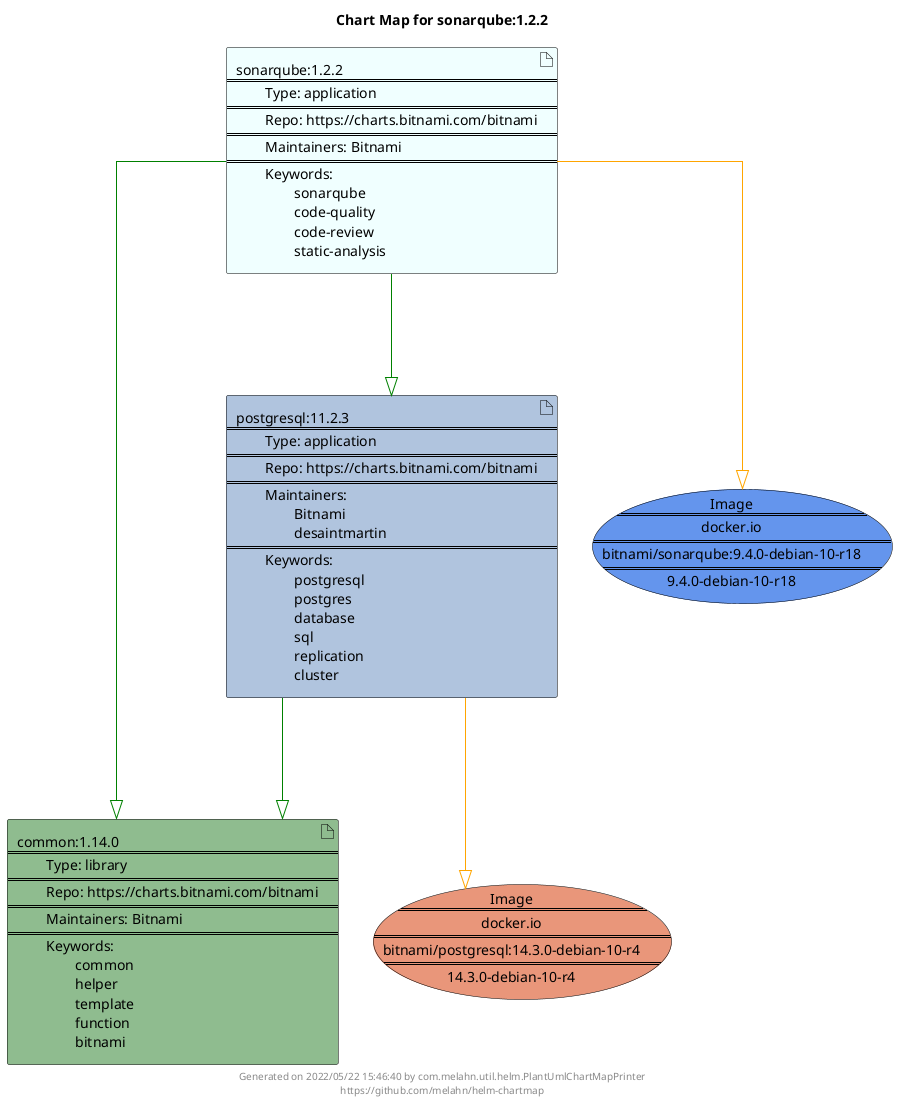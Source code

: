 @startuml
skinparam linetype ortho
skinparam backgroundColor white
skinparam usecaseBorderColor black
skinparam usecaseArrowColor LightSlateGray
skinparam artifactBorderColor black
skinparam artifactArrowColor LightSlateGray

title Chart Map for sonarqube:1.2.2

'There are 3 referenced Helm Charts
artifact "sonarqube:1.2.2\n====\n\tType: application\n====\n\tRepo: https://charts.bitnami.com/bitnami\n====\n\tMaintainers: Bitnami\n====\n\tKeywords: \n\t\tsonarqube\n\t\tcode-quality\n\t\tcode-review\n\t\tstatic-analysis" as sonarqube_1_2_2 #Azure
artifact "common:1.14.0\n====\n\tType: library\n====\n\tRepo: https://charts.bitnami.com/bitnami\n====\n\tMaintainers: Bitnami\n====\n\tKeywords: \n\t\tcommon\n\t\thelper\n\t\ttemplate\n\t\tfunction\n\t\tbitnami" as common_1_14_0 #DarkSeaGreen
artifact "postgresql:11.2.3\n====\n\tType: application\n====\n\tRepo: https://charts.bitnami.com/bitnami\n====\n\tMaintainers: \n\t\tBitnami\n\t\tdesaintmartin\n====\n\tKeywords: \n\t\tpostgresql\n\t\tpostgres\n\t\tdatabase\n\t\tsql\n\t\treplication\n\t\tcluster" as postgresql_11_2_3 #LightSteelBlue

'There are 2 referenced Docker Images
usecase "Image\n====\ndocker.io\n====\nbitnami/postgresql:14.3.0-debian-10-r4\n====\n14.3.0-debian-10-r4" as docker_io_bitnami_postgresql_14_3_0_debian_10_r4 #DarkSalmon
usecase "Image\n====\ndocker.io\n====\nbitnami/sonarqube:9.4.0-debian-10-r18\n====\n9.4.0-debian-10-r18" as docker_io_bitnami_sonarqube_9_4_0_debian_10_r18 #CornflowerBlue

'Chart Dependencies
sonarqube_1_2_2--[#green]-|>common_1_14_0
sonarqube_1_2_2--[#green]-|>postgresql_11_2_3
postgresql_11_2_3--[#green]-|>common_1_14_0
sonarqube_1_2_2--[#orange]-|>docker_io_bitnami_sonarqube_9_4_0_debian_10_r18
postgresql_11_2_3--[#orange]-|>docker_io_bitnami_postgresql_14_3_0_debian_10_r4

center footer Generated on 2022/05/22 15:46:40 by com.melahn.util.helm.PlantUmlChartMapPrinter\nhttps://github.com/melahn/helm-chartmap
@enduml
